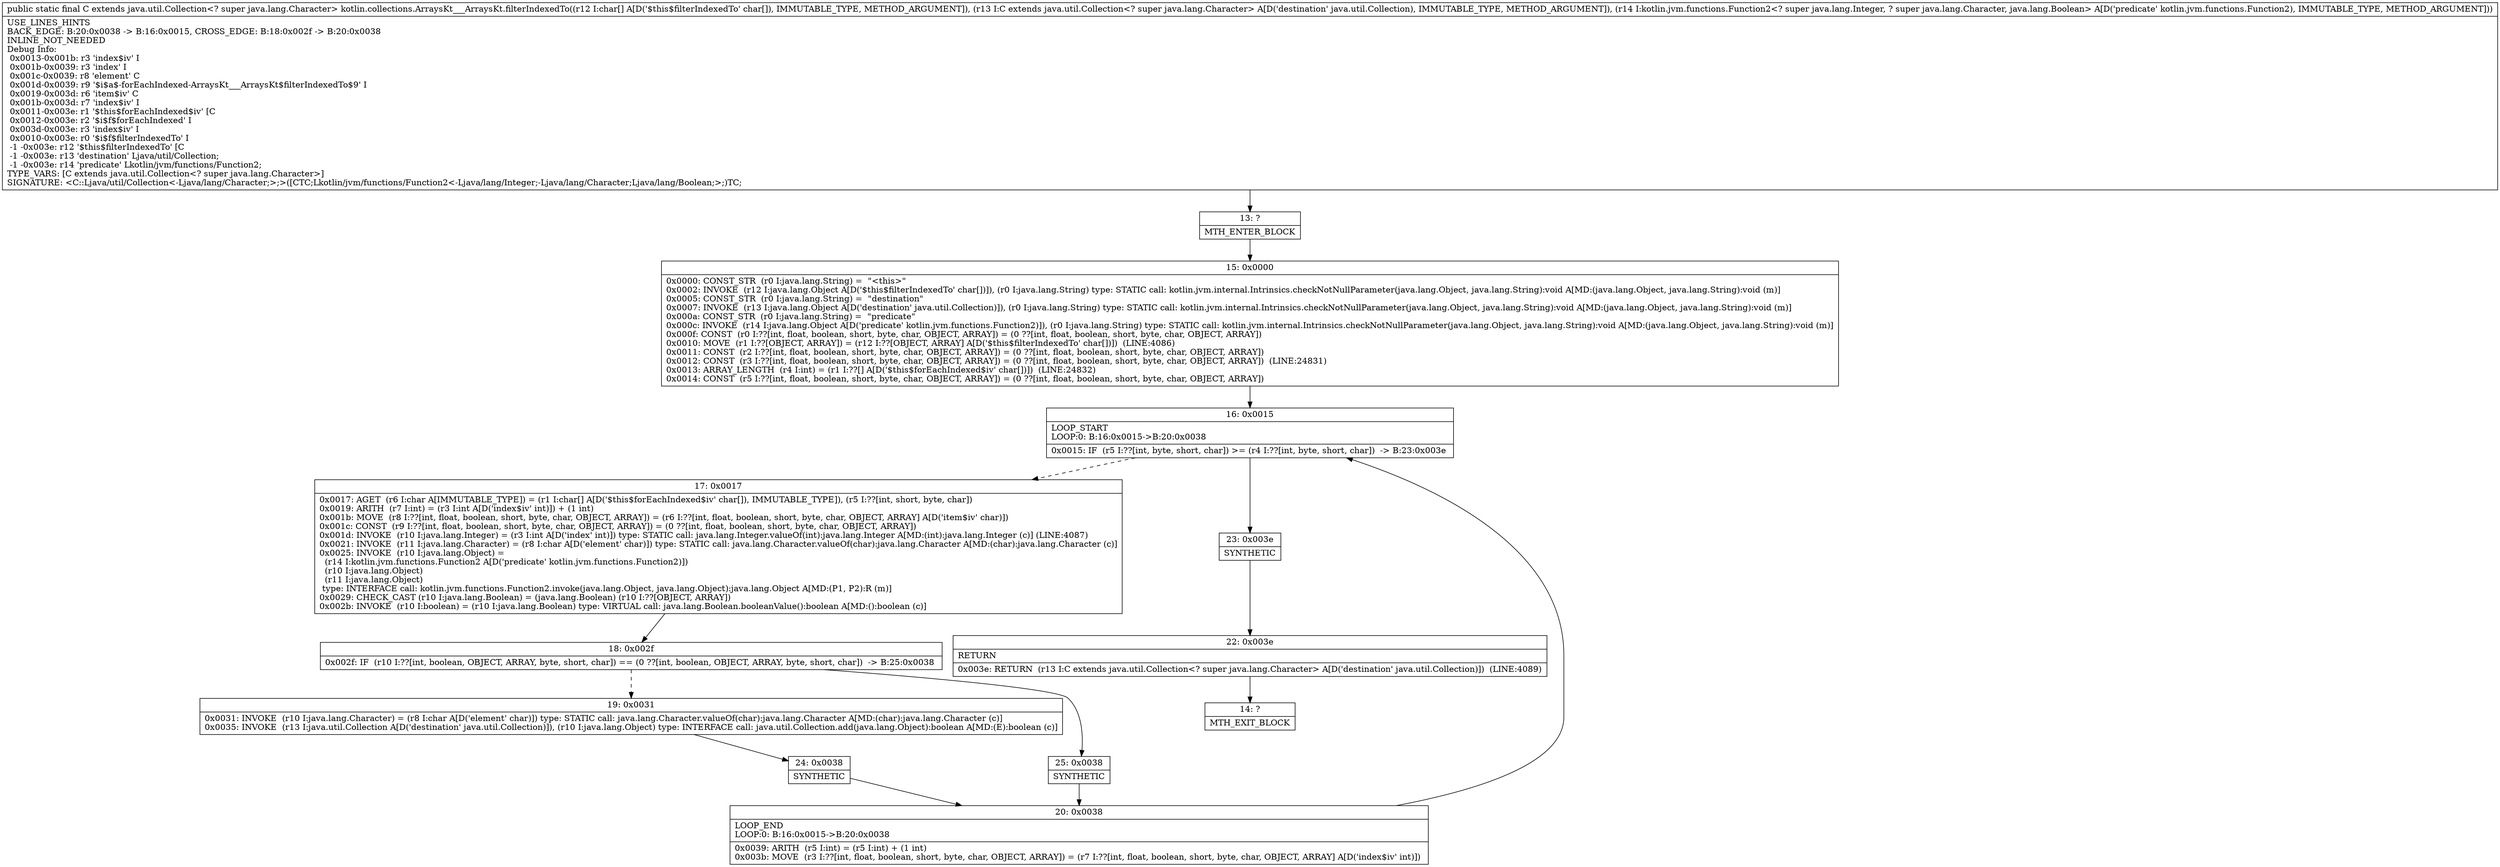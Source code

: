digraph "CFG forkotlin.collections.ArraysKt___ArraysKt.filterIndexedTo([CLjava\/util\/Collection;Lkotlin\/jvm\/functions\/Function2;)Ljava\/util\/Collection;" {
Node_13 [shape=record,label="{13\:\ ?|MTH_ENTER_BLOCK\l}"];
Node_15 [shape=record,label="{15\:\ 0x0000|0x0000: CONST_STR  (r0 I:java.lang.String) =  \"\<this\>\" \l0x0002: INVOKE  (r12 I:java.lang.Object A[D('$this$filterIndexedTo' char[])]), (r0 I:java.lang.String) type: STATIC call: kotlin.jvm.internal.Intrinsics.checkNotNullParameter(java.lang.Object, java.lang.String):void A[MD:(java.lang.Object, java.lang.String):void (m)]\l0x0005: CONST_STR  (r0 I:java.lang.String) =  \"destination\" \l0x0007: INVOKE  (r13 I:java.lang.Object A[D('destination' java.util.Collection)]), (r0 I:java.lang.String) type: STATIC call: kotlin.jvm.internal.Intrinsics.checkNotNullParameter(java.lang.Object, java.lang.String):void A[MD:(java.lang.Object, java.lang.String):void (m)]\l0x000a: CONST_STR  (r0 I:java.lang.String) =  \"predicate\" \l0x000c: INVOKE  (r14 I:java.lang.Object A[D('predicate' kotlin.jvm.functions.Function2)]), (r0 I:java.lang.String) type: STATIC call: kotlin.jvm.internal.Intrinsics.checkNotNullParameter(java.lang.Object, java.lang.String):void A[MD:(java.lang.Object, java.lang.String):void (m)]\l0x000f: CONST  (r0 I:??[int, float, boolean, short, byte, char, OBJECT, ARRAY]) = (0 ??[int, float, boolean, short, byte, char, OBJECT, ARRAY]) \l0x0010: MOVE  (r1 I:??[OBJECT, ARRAY]) = (r12 I:??[OBJECT, ARRAY] A[D('$this$filterIndexedTo' char[])])  (LINE:4086)\l0x0011: CONST  (r2 I:??[int, float, boolean, short, byte, char, OBJECT, ARRAY]) = (0 ??[int, float, boolean, short, byte, char, OBJECT, ARRAY]) \l0x0012: CONST  (r3 I:??[int, float, boolean, short, byte, char, OBJECT, ARRAY]) = (0 ??[int, float, boolean, short, byte, char, OBJECT, ARRAY])  (LINE:24831)\l0x0013: ARRAY_LENGTH  (r4 I:int) = (r1 I:??[] A[D('$this$forEachIndexed$iv' char[])])  (LINE:24832)\l0x0014: CONST  (r5 I:??[int, float, boolean, short, byte, char, OBJECT, ARRAY]) = (0 ??[int, float, boolean, short, byte, char, OBJECT, ARRAY]) \l}"];
Node_16 [shape=record,label="{16\:\ 0x0015|LOOP_START\lLOOP:0: B:16:0x0015\-\>B:20:0x0038\l|0x0015: IF  (r5 I:??[int, byte, short, char]) \>= (r4 I:??[int, byte, short, char])  \-\> B:23:0x003e \l}"];
Node_17 [shape=record,label="{17\:\ 0x0017|0x0017: AGET  (r6 I:char A[IMMUTABLE_TYPE]) = (r1 I:char[] A[D('$this$forEachIndexed$iv' char[]), IMMUTABLE_TYPE]), (r5 I:??[int, short, byte, char]) \l0x0019: ARITH  (r7 I:int) = (r3 I:int A[D('index$iv' int)]) + (1 int) \l0x001b: MOVE  (r8 I:??[int, float, boolean, short, byte, char, OBJECT, ARRAY]) = (r6 I:??[int, float, boolean, short, byte, char, OBJECT, ARRAY] A[D('item$iv' char)]) \l0x001c: CONST  (r9 I:??[int, float, boolean, short, byte, char, OBJECT, ARRAY]) = (0 ??[int, float, boolean, short, byte, char, OBJECT, ARRAY]) \l0x001d: INVOKE  (r10 I:java.lang.Integer) = (r3 I:int A[D('index' int)]) type: STATIC call: java.lang.Integer.valueOf(int):java.lang.Integer A[MD:(int):java.lang.Integer (c)] (LINE:4087)\l0x0021: INVOKE  (r11 I:java.lang.Character) = (r8 I:char A[D('element' char)]) type: STATIC call: java.lang.Character.valueOf(char):java.lang.Character A[MD:(char):java.lang.Character (c)]\l0x0025: INVOKE  (r10 I:java.lang.Object) = \l  (r14 I:kotlin.jvm.functions.Function2 A[D('predicate' kotlin.jvm.functions.Function2)])\l  (r10 I:java.lang.Object)\l  (r11 I:java.lang.Object)\l type: INTERFACE call: kotlin.jvm.functions.Function2.invoke(java.lang.Object, java.lang.Object):java.lang.Object A[MD:(P1, P2):R (m)]\l0x0029: CHECK_CAST (r10 I:java.lang.Boolean) = (java.lang.Boolean) (r10 I:??[OBJECT, ARRAY]) \l0x002b: INVOKE  (r10 I:boolean) = (r10 I:java.lang.Boolean) type: VIRTUAL call: java.lang.Boolean.booleanValue():boolean A[MD:():boolean (c)]\l}"];
Node_18 [shape=record,label="{18\:\ 0x002f|0x002f: IF  (r10 I:??[int, boolean, OBJECT, ARRAY, byte, short, char]) == (0 ??[int, boolean, OBJECT, ARRAY, byte, short, char])  \-\> B:25:0x0038 \l}"];
Node_19 [shape=record,label="{19\:\ 0x0031|0x0031: INVOKE  (r10 I:java.lang.Character) = (r8 I:char A[D('element' char)]) type: STATIC call: java.lang.Character.valueOf(char):java.lang.Character A[MD:(char):java.lang.Character (c)]\l0x0035: INVOKE  (r13 I:java.util.Collection A[D('destination' java.util.Collection)]), (r10 I:java.lang.Object) type: INTERFACE call: java.util.Collection.add(java.lang.Object):boolean A[MD:(E):boolean (c)]\l}"];
Node_24 [shape=record,label="{24\:\ 0x0038|SYNTHETIC\l}"];
Node_20 [shape=record,label="{20\:\ 0x0038|LOOP_END\lLOOP:0: B:16:0x0015\-\>B:20:0x0038\l|0x0039: ARITH  (r5 I:int) = (r5 I:int) + (1 int) \l0x003b: MOVE  (r3 I:??[int, float, boolean, short, byte, char, OBJECT, ARRAY]) = (r7 I:??[int, float, boolean, short, byte, char, OBJECT, ARRAY] A[D('index$iv' int)]) \l}"];
Node_25 [shape=record,label="{25\:\ 0x0038|SYNTHETIC\l}"];
Node_23 [shape=record,label="{23\:\ 0x003e|SYNTHETIC\l}"];
Node_22 [shape=record,label="{22\:\ 0x003e|RETURN\l|0x003e: RETURN  (r13 I:C extends java.util.Collection\<? super java.lang.Character\> A[D('destination' java.util.Collection)])  (LINE:4089)\l}"];
Node_14 [shape=record,label="{14\:\ ?|MTH_EXIT_BLOCK\l}"];
MethodNode[shape=record,label="{public static final C extends java.util.Collection\<? super java.lang.Character\> kotlin.collections.ArraysKt___ArraysKt.filterIndexedTo((r12 I:char[] A[D('$this$filterIndexedTo' char[]), IMMUTABLE_TYPE, METHOD_ARGUMENT]), (r13 I:C extends java.util.Collection\<? super java.lang.Character\> A[D('destination' java.util.Collection), IMMUTABLE_TYPE, METHOD_ARGUMENT]), (r14 I:kotlin.jvm.functions.Function2\<? super java.lang.Integer, ? super java.lang.Character, java.lang.Boolean\> A[D('predicate' kotlin.jvm.functions.Function2), IMMUTABLE_TYPE, METHOD_ARGUMENT]))  | USE_LINES_HINTS\lBACK_EDGE: B:20:0x0038 \-\> B:16:0x0015, CROSS_EDGE: B:18:0x002f \-\> B:20:0x0038\lINLINE_NOT_NEEDED\lDebug Info:\l  0x0013\-0x001b: r3 'index$iv' I\l  0x001b\-0x0039: r3 'index' I\l  0x001c\-0x0039: r8 'element' C\l  0x001d\-0x0039: r9 '$i$a$\-forEachIndexed\-ArraysKt___ArraysKt$filterIndexedTo$9' I\l  0x0019\-0x003d: r6 'item$iv' C\l  0x001b\-0x003d: r7 'index$iv' I\l  0x0011\-0x003e: r1 '$this$forEachIndexed$iv' [C\l  0x0012\-0x003e: r2 '$i$f$forEachIndexed' I\l  0x003d\-0x003e: r3 'index$iv' I\l  0x0010\-0x003e: r0 '$i$f$filterIndexedTo' I\l  \-1 \-0x003e: r12 '$this$filterIndexedTo' [C\l  \-1 \-0x003e: r13 'destination' Ljava\/util\/Collection;\l  \-1 \-0x003e: r14 'predicate' Lkotlin\/jvm\/functions\/Function2;\lTYPE_VARS: [C extends java.util.Collection\<? super java.lang.Character\>]\lSIGNATURE: \<C::Ljava\/util\/Collection\<\-Ljava\/lang\/Character;\>;\>([CTC;Lkotlin\/jvm\/functions\/Function2\<\-Ljava\/lang\/Integer;\-Ljava\/lang\/Character;Ljava\/lang\/Boolean;\>;)TC;\l}"];
MethodNode -> Node_13;Node_13 -> Node_15;
Node_15 -> Node_16;
Node_16 -> Node_17[style=dashed];
Node_16 -> Node_23;
Node_17 -> Node_18;
Node_18 -> Node_19[style=dashed];
Node_18 -> Node_25;
Node_19 -> Node_24;
Node_24 -> Node_20;
Node_20 -> Node_16;
Node_25 -> Node_20;
Node_23 -> Node_22;
Node_22 -> Node_14;
}

